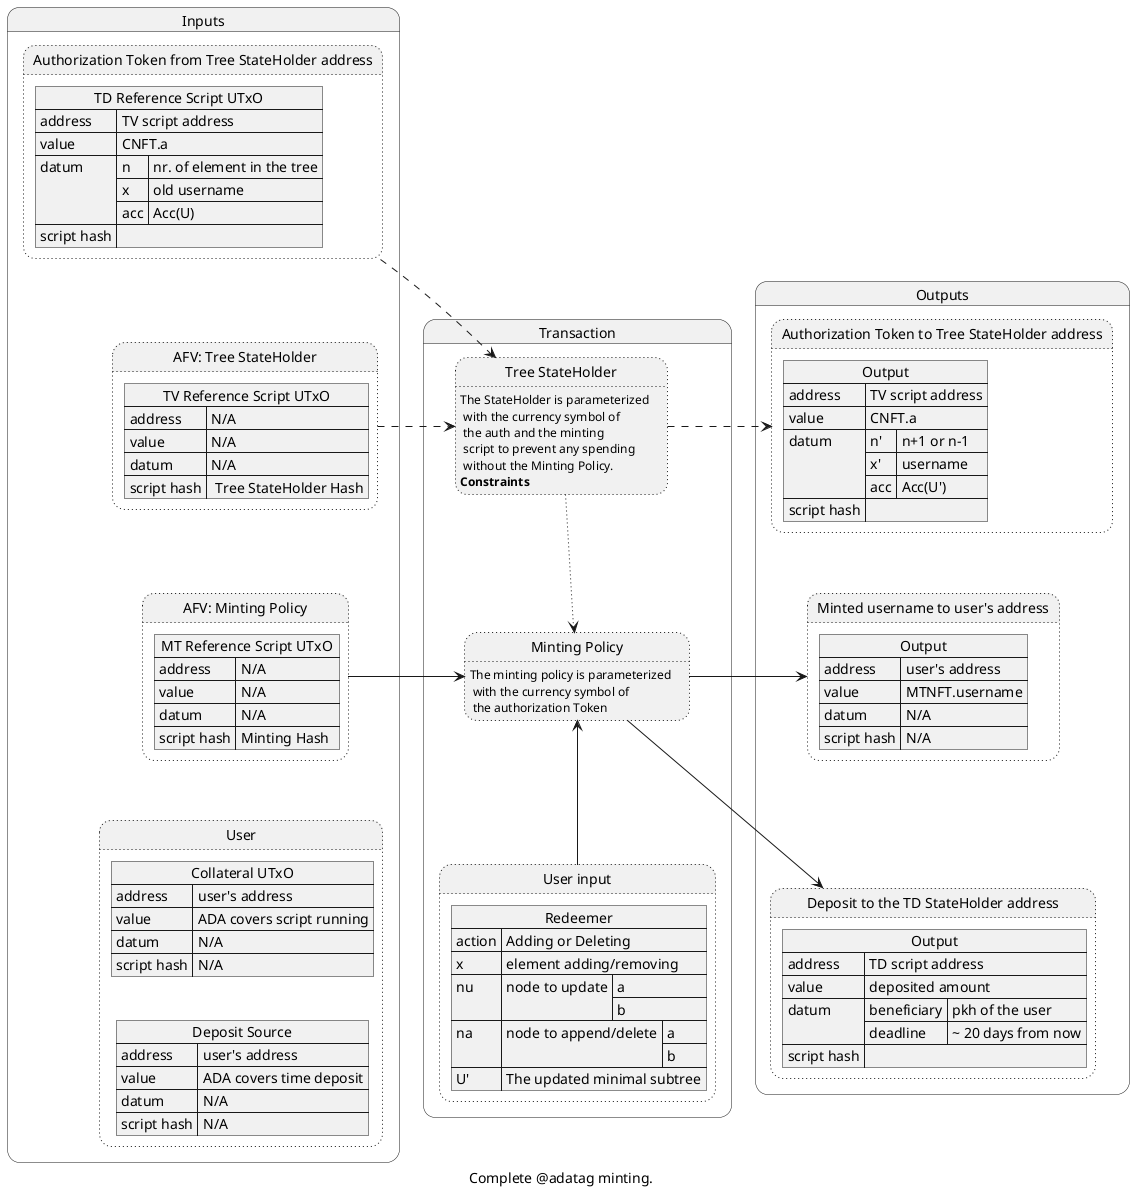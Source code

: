 @startuml "@datag minting"

caption "Complete @adatag minting."
state "Inputs" as stateI {
    state IU as "User" #line.dotted {
        json "Collateral UTxO" as JU1 {
        "address": "user's address",
        "value":"ADA covers script running",
        "datum": "N/A",
        "script hash": "N/A"
        }
        json "Deposit Source" as JU2 {
        "address": "user's address",
        "value":"ADA covers time deposit",
        "datum": "N/A",
        "script hash": "N/A"
        }
    }
    state ITV2 as  "Authorization Token from Tree StateHolder address" #line.dotted {
        json "TD Reference Script UTxO" as JTV2 {
        "address": "TV script address",
        "value":"CNFT.a",
        "datum": {"n":"nr. of element in the tree","x": "old username","acc":"Acc(U)"},
        "script hash": ""
        }
    }    
    state IMP as "AFV: Minting Policy" #line.dotted {
        json "MT Reference Script UTxO" as JMT1 {
        "address": "N/A",
        "value":"N/A",
        "datum": "N/A",
        "script hash": "Minting Hash"
        }
    } 
    state ITV as "AFV: Tree StateHolder" #line.dotted {
        json "TV Reference Script UTxO" as JTV1 {
        "address": "N/A",
        "value":"N/A",
        "datum": "N/A",
        "script hash": " Tree StateHolder Hash"
        }
    }
}

state "Transaction" as stateT {

    state TXTV as "Tree StateHolder" #line.dotted {
    }
    state TXMP as "Minting Policy" #line.dotted {
    }
    state TXR as "User input" #line.dotted {
       json "Redeemer" as UR {
           "action": "Adding or Deleting",
           "x": "element adding/removing",
           "nu":{"node to update": ["a","b"]},
           "na": {"node to append/delete": ["a","b"]},
           "U'": "The updated minimal subtree"
       }
    }
}

state "Outputs" as stateO {
    state OU as "Minted username to user's address" #line.dotted {    
        json "Output" as U2 {
        "address": "user's address",
        "value":"MTNFT.username",
        "datum": "N/A",
        "script hash": "N/A"
        }
    }
    state OTV as "Authorization Token to Tree StateHolder address" #line.dotted{
        json "Output" as TV2 {
        "address": "TV script address",
        "value":"CNFT.a",
        "datum": {"n'":"n+1 or n-1","x'": "username","acc":"Acc(U')"},
        "script hash": ""
        }
    }
    state OTD as "Deposit to the TD StateHolder address" #line.dotted{
        json "Output" as TD2 {
        "address": "TD script address",
        "value":"deposited amount",
        "datum": {"beneficiary": "pkh of the user","deadline":"~ 20 days from now"},
        "script hash": ""
        }
    }
   

   ' Inputs
   '##################################################
   JU1 -down[hidden]-> JU2

   IMP -up[hidden]-> ITV
   IMP -down[hidden]-> IU

   ITV -up[hidden]-> ITV2

   ITV2 -right[dashed]-> TXTV
   ITV  -right[dashed]-> TXTV
   IMP -right-> TXMP

   TXMP -right-> OU
   TXMP -right-> OTD
   
   ' Transactions
   '##################################################
   TXTV: The StateHolder is parameterized \n with the currency symbol of \n the auth and the minting \n script to prevent any spending \n without the Minting Policy.
   TXTV: <b>Constraints</b>
  
   TXTV -down[dotted]-> TXMP

   TXMP: The minting policy is parameterized \n with the currency symbol of \n the authorization Token
 

   TXTV -right[dashed]--> OTV
 
   'TXMP -down[hidden]-> TXR
   TXR -up-> TXMP
    
   ' Outputs
   '##################################################
   OU -up[hidden]-> OTV
   OU -down[hidden]-> OTD
   
}
@enduml